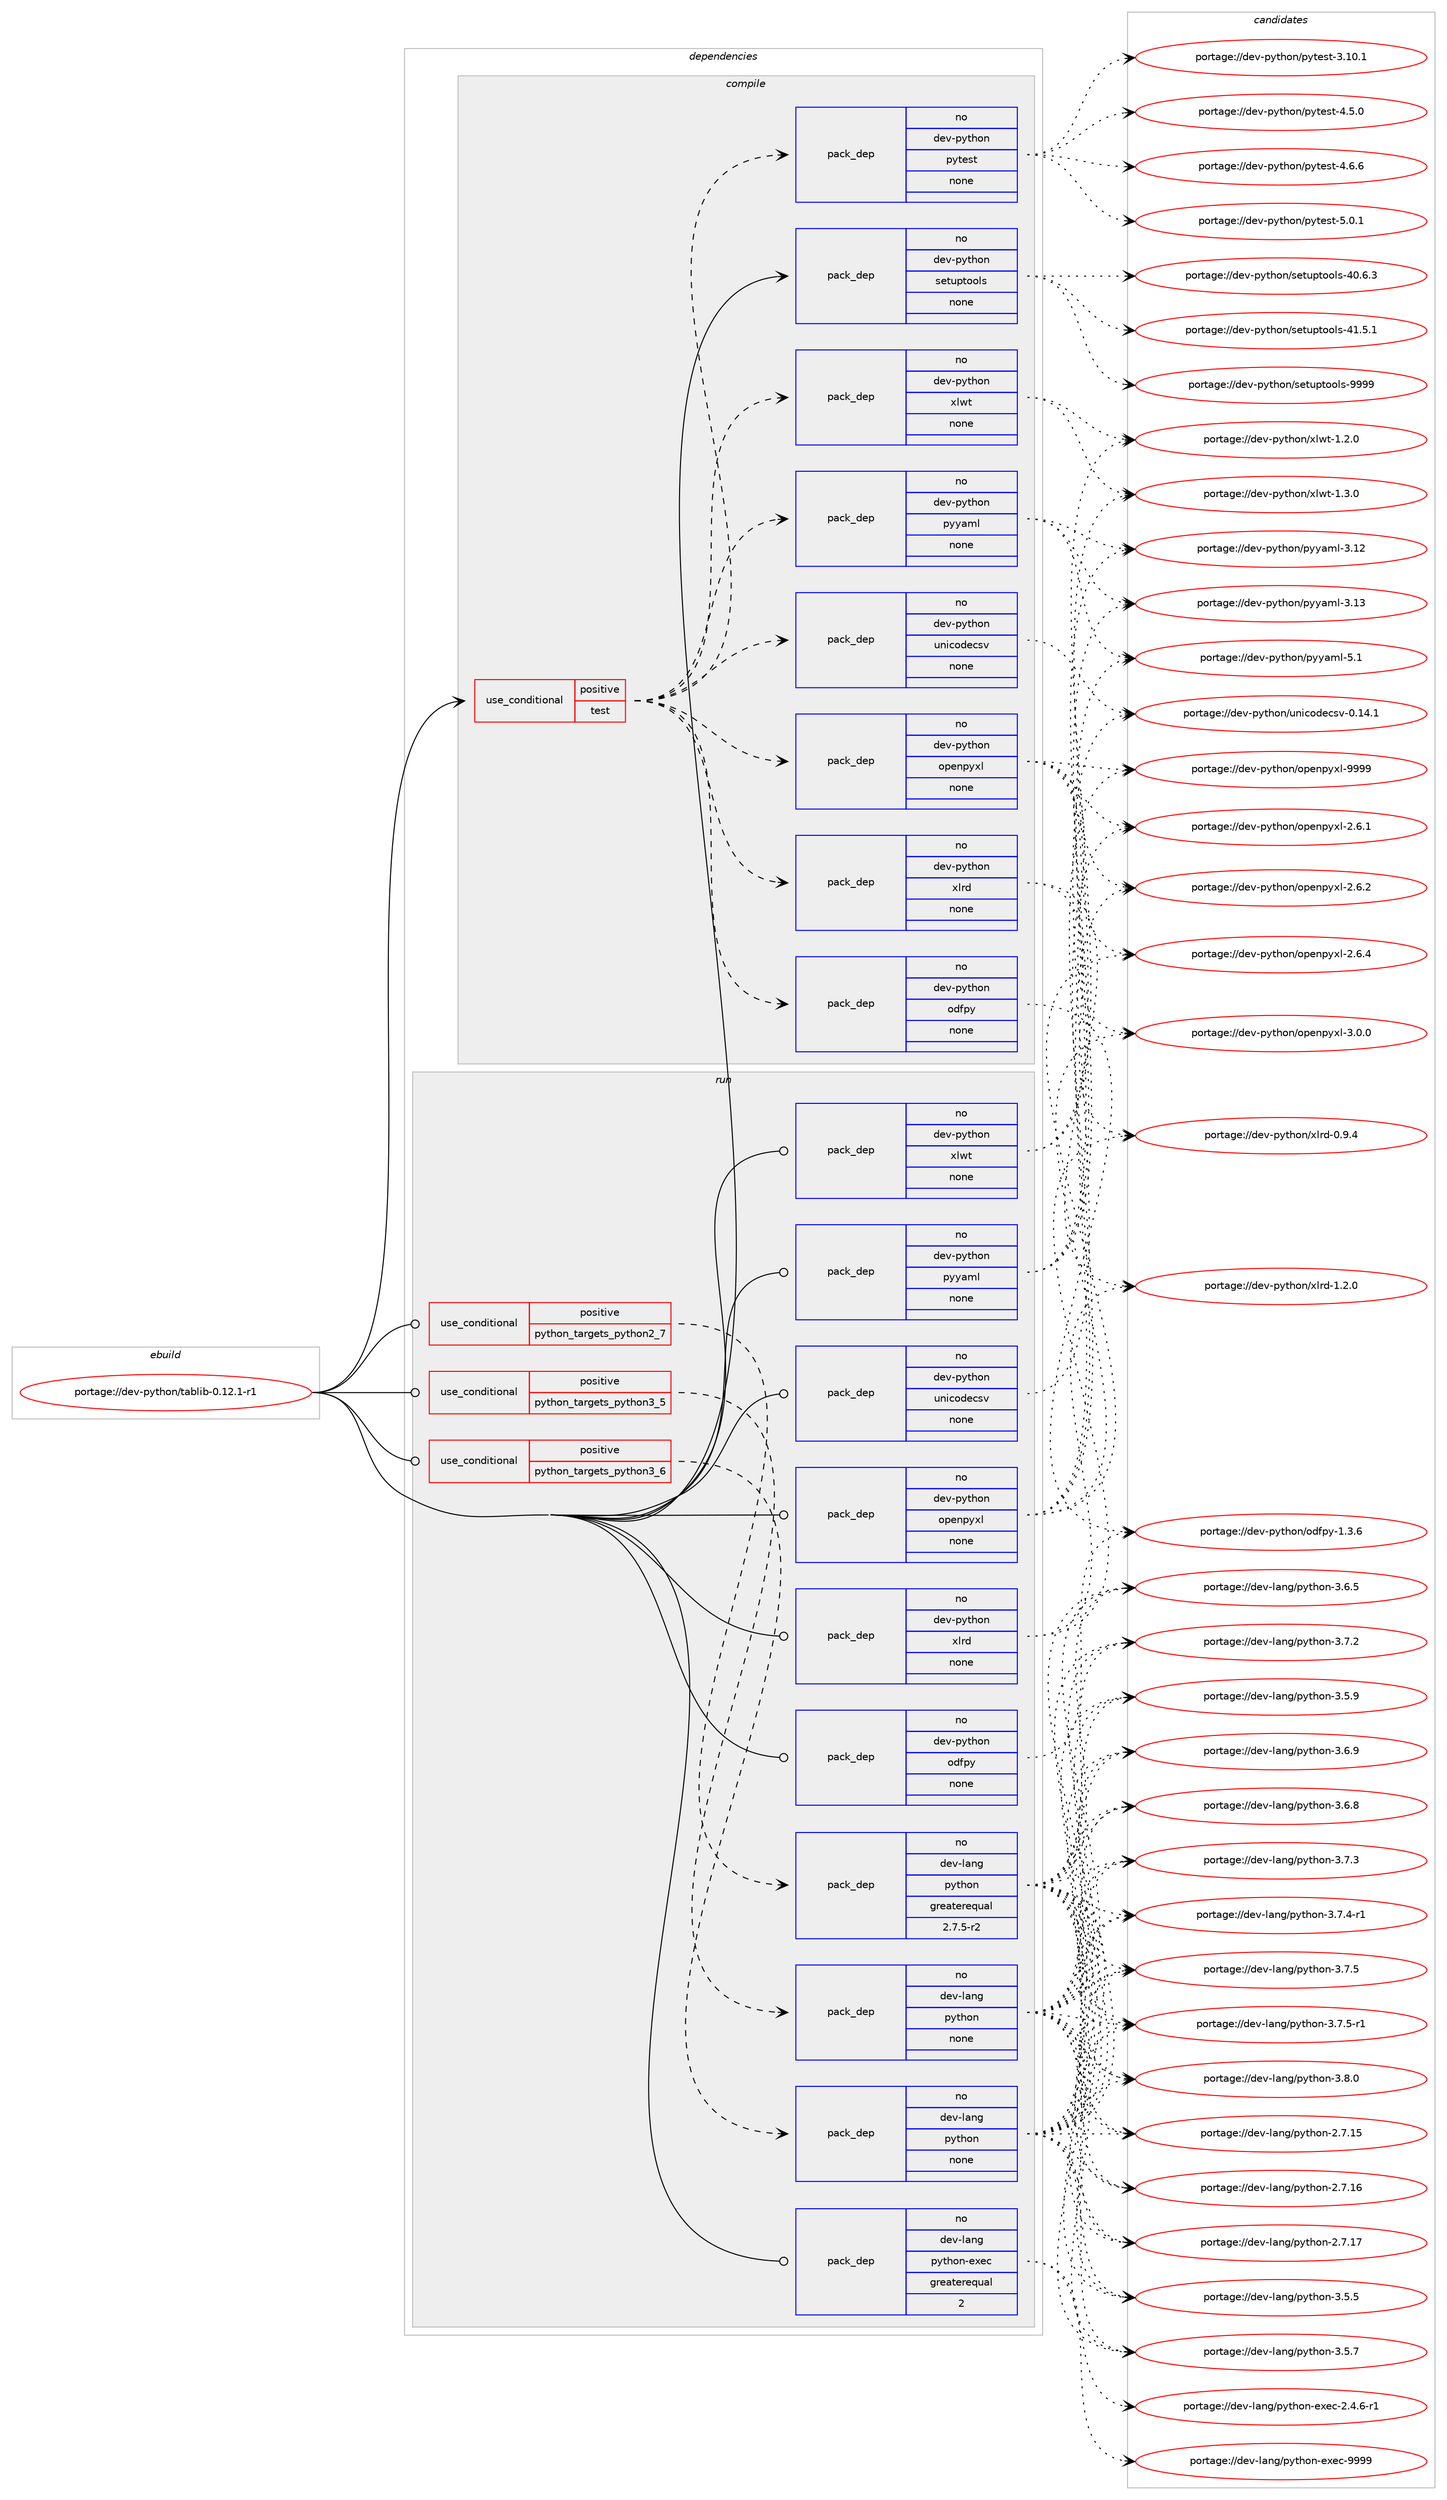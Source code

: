 digraph prolog {

# *************
# Graph options
# *************

newrank=true;
concentrate=true;
compound=true;
graph [rankdir=LR,fontname=Helvetica,fontsize=10,ranksep=1.5];#, ranksep=2.5, nodesep=0.2];
edge  [arrowhead=vee];
node  [fontname=Helvetica,fontsize=10];

# **********
# The ebuild
# **********

subgraph cluster_leftcol {
color=gray;
rank=same;
label=<<i>ebuild</i>>;
id [label="portage://dev-python/tablib-0.12.1-r1", color=red, width=4, href="../dev-python/tablib-0.12.1-r1.svg"];
}

# ****************
# The dependencies
# ****************

subgraph cluster_midcol {
color=gray;
label=<<i>dependencies</i>>;
subgraph cluster_compile {
fillcolor="#eeeeee";
style=filled;
label=<<i>compile</i>>;
subgraph cond39538 {
dependency174979 [label=<<TABLE BORDER="0" CELLBORDER="1" CELLSPACING="0" CELLPADDING="4"><TR><TD ROWSPAN="3" CELLPADDING="10">use_conditional</TD></TR><TR><TD>positive</TD></TR><TR><TD>test</TD></TR></TABLE>>, shape=none, color=red];
subgraph pack132037 {
dependency174980 [label=<<TABLE BORDER="0" CELLBORDER="1" CELLSPACING="0" CELLPADDING="4" WIDTH="220"><TR><TD ROWSPAN="6" CELLPADDING="30">pack_dep</TD></TR><TR><TD WIDTH="110">no</TD></TR><TR><TD>dev-python</TD></TR><TR><TD>odfpy</TD></TR><TR><TD>none</TD></TR><TR><TD></TD></TR></TABLE>>, shape=none, color=blue];
}
dependency174979:e -> dependency174980:w [weight=20,style="dashed",arrowhead="vee"];
subgraph pack132038 {
dependency174981 [label=<<TABLE BORDER="0" CELLBORDER="1" CELLSPACING="0" CELLPADDING="4" WIDTH="220"><TR><TD ROWSPAN="6" CELLPADDING="30">pack_dep</TD></TR><TR><TD WIDTH="110">no</TD></TR><TR><TD>dev-python</TD></TR><TR><TD>openpyxl</TD></TR><TR><TD>none</TD></TR><TR><TD></TD></TR></TABLE>>, shape=none, color=blue];
}
dependency174979:e -> dependency174981:w [weight=20,style="dashed",arrowhead="vee"];
subgraph pack132039 {
dependency174982 [label=<<TABLE BORDER="0" CELLBORDER="1" CELLSPACING="0" CELLPADDING="4" WIDTH="220"><TR><TD ROWSPAN="6" CELLPADDING="30">pack_dep</TD></TR><TR><TD WIDTH="110">no</TD></TR><TR><TD>dev-python</TD></TR><TR><TD>pyyaml</TD></TR><TR><TD>none</TD></TR><TR><TD></TD></TR></TABLE>>, shape=none, color=blue];
}
dependency174979:e -> dependency174982:w [weight=20,style="dashed",arrowhead="vee"];
subgraph pack132040 {
dependency174983 [label=<<TABLE BORDER="0" CELLBORDER="1" CELLSPACING="0" CELLPADDING="4" WIDTH="220"><TR><TD ROWSPAN="6" CELLPADDING="30">pack_dep</TD></TR><TR><TD WIDTH="110">no</TD></TR><TR><TD>dev-python</TD></TR><TR><TD>unicodecsv</TD></TR><TR><TD>none</TD></TR><TR><TD></TD></TR></TABLE>>, shape=none, color=blue];
}
dependency174979:e -> dependency174983:w [weight=20,style="dashed",arrowhead="vee"];
subgraph pack132041 {
dependency174984 [label=<<TABLE BORDER="0" CELLBORDER="1" CELLSPACING="0" CELLPADDING="4" WIDTH="220"><TR><TD ROWSPAN="6" CELLPADDING="30">pack_dep</TD></TR><TR><TD WIDTH="110">no</TD></TR><TR><TD>dev-python</TD></TR><TR><TD>xlrd</TD></TR><TR><TD>none</TD></TR><TR><TD></TD></TR></TABLE>>, shape=none, color=blue];
}
dependency174979:e -> dependency174984:w [weight=20,style="dashed",arrowhead="vee"];
subgraph pack132042 {
dependency174985 [label=<<TABLE BORDER="0" CELLBORDER="1" CELLSPACING="0" CELLPADDING="4" WIDTH="220"><TR><TD ROWSPAN="6" CELLPADDING="30">pack_dep</TD></TR><TR><TD WIDTH="110">no</TD></TR><TR><TD>dev-python</TD></TR><TR><TD>xlwt</TD></TR><TR><TD>none</TD></TR><TR><TD></TD></TR></TABLE>>, shape=none, color=blue];
}
dependency174979:e -> dependency174985:w [weight=20,style="dashed",arrowhead="vee"];
subgraph pack132043 {
dependency174986 [label=<<TABLE BORDER="0" CELLBORDER="1" CELLSPACING="0" CELLPADDING="4" WIDTH="220"><TR><TD ROWSPAN="6" CELLPADDING="30">pack_dep</TD></TR><TR><TD WIDTH="110">no</TD></TR><TR><TD>dev-python</TD></TR><TR><TD>pytest</TD></TR><TR><TD>none</TD></TR><TR><TD></TD></TR></TABLE>>, shape=none, color=blue];
}
dependency174979:e -> dependency174986:w [weight=20,style="dashed",arrowhead="vee"];
}
id:e -> dependency174979:w [weight=20,style="solid",arrowhead="vee"];
subgraph pack132044 {
dependency174987 [label=<<TABLE BORDER="0" CELLBORDER="1" CELLSPACING="0" CELLPADDING="4" WIDTH="220"><TR><TD ROWSPAN="6" CELLPADDING="30">pack_dep</TD></TR><TR><TD WIDTH="110">no</TD></TR><TR><TD>dev-python</TD></TR><TR><TD>setuptools</TD></TR><TR><TD>none</TD></TR><TR><TD></TD></TR></TABLE>>, shape=none, color=blue];
}
id:e -> dependency174987:w [weight=20,style="solid",arrowhead="vee"];
}
subgraph cluster_compileandrun {
fillcolor="#eeeeee";
style=filled;
label=<<i>compile and run</i>>;
}
subgraph cluster_run {
fillcolor="#eeeeee";
style=filled;
label=<<i>run</i>>;
subgraph cond39539 {
dependency174988 [label=<<TABLE BORDER="0" CELLBORDER="1" CELLSPACING="0" CELLPADDING="4"><TR><TD ROWSPAN="3" CELLPADDING="10">use_conditional</TD></TR><TR><TD>positive</TD></TR><TR><TD>python_targets_python2_7</TD></TR></TABLE>>, shape=none, color=red];
subgraph pack132045 {
dependency174989 [label=<<TABLE BORDER="0" CELLBORDER="1" CELLSPACING="0" CELLPADDING="4" WIDTH="220"><TR><TD ROWSPAN="6" CELLPADDING="30">pack_dep</TD></TR><TR><TD WIDTH="110">no</TD></TR><TR><TD>dev-lang</TD></TR><TR><TD>python</TD></TR><TR><TD>greaterequal</TD></TR><TR><TD>2.7.5-r2</TD></TR></TABLE>>, shape=none, color=blue];
}
dependency174988:e -> dependency174989:w [weight=20,style="dashed",arrowhead="vee"];
}
id:e -> dependency174988:w [weight=20,style="solid",arrowhead="odot"];
subgraph cond39540 {
dependency174990 [label=<<TABLE BORDER="0" CELLBORDER="1" CELLSPACING="0" CELLPADDING="4"><TR><TD ROWSPAN="3" CELLPADDING="10">use_conditional</TD></TR><TR><TD>positive</TD></TR><TR><TD>python_targets_python3_5</TD></TR></TABLE>>, shape=none, color=red];
subgraph pack132046 {
dependency174991 [label=<<TABLE BORDER="0" CELLBORDER="1" CELLSPACING="0" CELLPADDING="4" WIDTH="220"><TR><TD ROWSPAN="6" CELLPADDING="30">pack_dep</TD></TR><TR><TD WIDTH="110">no</TD></TR><TR><TD>dev-lang</TD></TR><TR><TD>python</TD></TR><TR><TD>none</TD></TR><TR><TD></TD></TR></TABLE>>, shape=none, color=blue];
}
dependency174990:e -> dependency174991:w [weight=20,style="dashed",arrowhead="vee"];
}
id:e -> dependency174990:w [weight=20,style="solid",arrowhead="odot"];
subgraph cond39541 {
dependency174992 [label=<<TABLE BORDER="0" CELLBORDER="1" CELLSPACING="0" CELLPADDING="4"><TR><TD ROWSPAN="3" CELLPADDING="10">use_conditional</TD></TR><TR><TD>positive</TD></TR><TR><TD>python_targets_python3_6</TD></TR></TABLE>>, shape=none, color=red];
subgraph pack132047 {
dependency174993 [label=<<TABLE BORDER="0" CELLBORDER="1" CELLSPACING="0" CELLPADDING="4" WIDTH="220"><TR><TD ROWSPAN="6" CELLPADDING="30">pack_dep</TD></TR><TR><TD WIDTH="110">no</TD></TR><TR><TD>dev-lang</TD></TR><TR><TD>python</TD></TR><TR><TD>none</TD></TR><TR><TD></TD></TR></TABLE>>, shape=none, color=blue];
}
dependency174992:e -> dependency174993:w [weight=20,style="dashed",arrowhead="vee"];
}
id:e -> dependency174992:w [weight=20,style="solid",arrowhead="odot"];
subgraph pack132048 {
dependency174994 [label=<<TABLE BORDER="0" CELLBORDER="1" CELLSPACING="0" CELLPADDING="4" WIDTH="220"><TR><TD ROWSPAN="6" CELLPADDING="30">pack_dep</TD></TR><TR><TD WIDTH="110">no</TD></TR><TR><TD>dev-lang</TD></TR><TR><TD>python-exec</TD></TR><TR><TD>greaterequal</TD></TR><TR><TD>2</TD></TR></TABLE>>, shape=none, color=blue];
}
id:e -> dependency174994:w [weight=20,style="solid",arrowhead="odot"];
subgraph pack132049 {
dependency174995 [label=<<TABLE BORDER="0" CELLBORDER="1" CELLSPACING="0" CELLPADDING="4" WIDTH="220"><TR><TD ROWSPAN="6" CELLPADDING="30">pack_dep</TD></TR><TR><TD WIDTH="110">no</TD></TR><TR><TD>dev-python</TD></TR><TR><TD>odfpy</TD></TR><TR><TD>none</TD></TR><TR><TD></TD></TR></TABLE>>, shape=none, color=blue];
}
id:e -> dependency174995:w [weight=20,style="solid",arrowhead="odot"];
subgraph pack132050 {
dependency174996 [label=<<TABLE BORDER="0" CELLBORDER="1" CELLSPACING="0" CELLPADDING="4" WIDTH="220"><TR><TD ROWSPAN="6" CELLPADDING="30">pack_dep</TD></TR><TR><TD WIDTH="110">no</TD></TR><TR><TD>dev-python</TD></TR><TR><TD>openpyxl</TD></TR><TR><TD>none</TD></TR><TR><TD></TD></TR></TABLE>>, shape=none, color=blue];
}
id:e -> dependency174996:w [weight=20,style="solid",arrowhead="odot"];
subgraph pack132051 {
dependency174997 [label=<<TABLE BORDER="0" CELLBORDER="1" CELLSPACING="0" CELLPADDING="4" WIDTH="220"><TR><TD ROWSPAN="6" CELLPADDING="30">pack_dep</TD></TR><TR><TD WIDTH="110">no</TD></TR><TR><TD>dev-python</TD></TR><TR><TD>pyyaml</TD></TR><TR><TD>none</TD></TR><TR><TD></TD></TR></TABLE>>, shape=none, color=blue];
}
id:e -> dependency174997:w [weight=20,style="solid",arrowhead="odot"];
subgraph pack132052 {
dependency174998 [label=<<TABLE BORDER="0" CELLBORDER="1" CELLSPACING="0" CELLPADDING="4" WIDTH="220"><TR><TD ROWSPAN="6" CELLPADDING="30">pack_dep</TD></TR><TR><TD WIDTH="110">no</TD></TR><TR><TD>dev-python</TD></TR><TR><TD>unicodecsv</TD></TR><TR><TD>none</TD></TR><TR><TD></TD></TR></TABLE>>, shape=none, color=blue];
}
id:e -> dependency174998:w [weight=20,style="solid",arrowhead="odot"];
subgraph pack132053 {
dependency174999 [label=<<TABLE BORDER="0" CELLBORDER="1" CELLSPACING="0" CELLPADDING="4" WIDTH="220"><TR><TD ROWSPAN="6" CELLPADDING="30">pack_dep</TD></TR><TR><TD WIDTH="110">no</TD></TR><TR><TD>dev-python</TD></TR><TR><TD>xlrd</TD></TR><TR><TD>none</TD></TR><TR><TD></TD></TR></TABLE>>, shape=none, color=blue];
}
id:e -> dependency174999:w [weight=20,style="solid",arrowhead="odot"];
subgraph pack132054 {
dependency175000 [label=<<TABLE BORDER="0" CELLBORDER="1" CELLSPACING="0" CELLPADDING="4" WIDTH="220"><TR><TD ROWSPAN="6" CELLPADDING="30">pack_dep</TD></TR><TR><TD WIDTH="110">no</TD></TR><TR><TD>dev-python</TD></TR><TR><TD>xlwt</TD></TR><TR><TD>none</TD></TR><TR><TD></TD></TR></TABLE>>, shape=none, color=blue];
}
id:e -> dependency175000:w [weight=20,style="solid",arrowhead="odot"];
}
}

# **************
# The candidates
# **************

subgraph cluster_choices {
rank=same;
color=gray;
label=<<i>candidates</i>>;

subgraph choice132037 {
color=black;
nodesep=1;
choiceportage1001011184511212111610411111047111100102112121454946514654 [label="portage://dev-python/odfpy-1.3.6", color=red, width=4,href="../dev-python/odfpy-1.3.6.svg"];
dependency174980:e -> choiceportage1001011184511212111610411111047111100102112121454946514654:w [style=dotted,weight="100"];
}
subgraph choice132038 {
color=black;
nodesep=1;
choiceportage1001011184511212111610411111047111112101110112121120108455046544649 [label="portage://dev-python/openpyxl-2.6.1", color=red, width=4,href="../dev-python/openpyxl-2.6.1.svg"];
choiceportage1001011184511212111610411111047111112101110112121120108455046544650 [label="portage://dev-python/openpyxl-2.6.2", color=red, width=4,href="../dev-python/openpyxl-2.6.2.svg"];
choiceportage1001011184511212111610411111047111112101110112121120108455046544652 [label="portage://dev-python/openpyxl-2.6.4", color=red, width=4,href="../dev-python/openpyxl-2.6.4.svg"];
choiceportage1001011184511212111610411111047111112101110112121120108455146484648 [label="portage://dev-python/openpyxl-3.0.0", color=red, width=4,href="../dev-python/openpyxl-3.0.0.svg"];
choiceportage10010111845112121116104111110471111121011101121211201084557575757 [label="portage://dev-python/openpyxl-9999", color=red, width=4,href="../dev-python/openpyxl-9999.svg"];
dependency174981:e -> choiceportage1001011184511212111610411111047111112101110112121120108455046544649:w [style=dotted,weight="100"];
dependency174981:e -> choiceportage1001011184511212111610411111047111112101110112121120108455046544650:w [style=dotted,weight="100"];
dependency174981:e -> choiceportage1001011184511212111610411111047111112101110112121120108455046544652:w [style=dotted,weight="100"];
dependency174981:e -> choiceportage1001011184511212111610411111047111112101110112121120108455146484648:w [style=dotted,weight="100"];
dependency174981:e -> choiceportage10010111845112121116104111110471111121011101121211201084557575757:w [style=dotted,weight="100"];
}
subgraph choice132039 {
color=black;
nodesep=1;
choiceportage1001011184511212111610411111047112121121971091084551464950 [label="portage://dev-python/pyyaml-3.12", color=red, width=4,href="../dev-python/pyyaml-3.12.svg"];
choiceportage1001011184511212111610411111047112121121971091084551464951 [label="portage://dev-python/pyyaml-3.13", color=red, width=4,href="../dev-python/pyyaml-3.13.svg"];
choiceportage10010111845112121116104111110471121211219710910845534649 [label="portage://dev-python/pyyaml-5.1", color=red, width=4,href="../dev-python/pyyaml-5.1.svg"];
dependency174982:e -> choiceportage1001011184511212111610411111047112121121971091084551464950:w [style=dotted,weight="100"];
dependency174982:e -> choiceportage1001011184511212111610411111047112121121971091084551464951:w [style=dotted,weight="100"];
dependency174982:e -> choiceportage10010111845112121116104111110471121211219710910845534649:w [style=dotted,weight="100"];
}
subgraph choice132040 {
color=black;
nodesep=1;
choiceportage1001011184511212111610411111047117110105991111001019911511845484649524649 [label="portage://dev-python/unicodecsv-0.14.1", color=red, width=4,href="../dev-python/unicodecsv-0.14.1.svg"];
dependency174983:e -> choiceportage1001011184511212111610411111047117110105991111001019911511845484649524649:w [style=dotted,weight="100"];
}
subgraph choice132041 {
color=black;
nodesep=1;
choiceportage1001011184511212111610411111047120108114100454846574652 [label="portage://dev-python/xlrd-0.9.4", color=red, width=4,href="../dev-python/xlrd-0.9.4.svg"];
choiceportage1001011184511212111610411111047120108114100454946504648 [label="portage://dev-python/xlrd-1.2.0", color=red, width=4,href="../dev-python/xlrd-1.2.0.svg"];
dependency174984:e -> choiceportage1001011184511212111610411111047120108114100454846574652:w [style=dotted,weight="100"];
dependency174984:e -> choiceportage1001011184511212111610411111047120108114100454946504648:w [style=dotted,weight="100"];
}
subgraph choice132042 {
color=black;
nodesep=1;
choiceportage1001011184511212111610411111047120108119116454946504648 [label="portage://dev-python/xlwt-1.2.0", color=red, width=4,href="../dev-python/xlwt-1.2.0.svg"];
choiceportage1001011184511212111610411111047120108119116454946514648 [label="portage://dev-python/xlwt-1.3.0", color=red, width=4,href="../dev-python/xlwt-1.3.0.svg"];
dependency174985:e -> choiceportage1001011184511212111610411111047120108119116454946504648:w [style=dotted,weight="100"];
dependency174985:e -> choiceportage1001011184511212111610411111047120108119116454946514648:w [style=dotted,weight="100"];
}
subgraph choice132043 {
color=black;
nodesep=1;
choiceportage100101118451121211161041111104711212111610111511645514649484649 [label="portage://dev-python/pytest-3.10.1", color=red, width=4,href="../dev-python/pytest-3.10.1.svg"];
choiceportage1001011184511212111610411111047112121116101115116455246534648 [label="portage://dev-python/pytest-4.5.0", color=red, width=4,href="../dev-python/pytest-4.5.0.svg"];
choiceportage1001011184511212111610411111047112121116101115116455246544654 [label="portage://dev-python/pytest-4.6.6", color=red, width=4,href="../dev-python/pytest-4.6.6.svg"];
choiceportage1001011184511212111610411111047112121116101115116455346484649 [label="portage://dev-python/pytest-5.0.1", color=red, width=4,href="../dev-python/pytest-5.0.1.svg"];
dependency174986:e -> choiceportage100101118451121211161041111104711212111610111511645514649484649:w [style=dotted,weight="100"];
dependency174986:e -> choiceportage1001011184511212111610411111047112121116101115116455246534648:w [style=dotted,weight="100"];
dependency174986:e -> choiceportage1001011184511212111610411111047112121116101115116455246544654:w [style=dotted,weight="100"];
dependency174986:e -> choiceportage1001011184511212111610411111047112121116101115116455346484649:w [style=dotted,weight="100"];
}
subgraph choice132044 {
color=black;
nodesep=1;
choiceportage100101118451121211161041111104711510111611711211611111110811545524846544651 [label="portage://dev-python/setuptools-40.6.3", color=red, width=4,href="../dev-python/setuptools-40.6.3.svg"];
choiceportage100101118451121211161041111104711510111611711211611111110811545524946534649 [label="portage://dev-python/setuptools-41.5.1", color=red, width=4,href="../dev-python/setuptools-41.5.1.svg"];
choiceportage10010111845112121116104111110471151011161171121161111111081154557575757 [label="portage://dev-python/setuptools-9999", color=red, width=4,href="../dev-python/setuptools-9999.svg"];
dependency174987:e -> choiceportage100101118451121211161041111104711510111611711211611111110811545524846544651:w [style=dotted,weight="100"];
dependency174987:e -> choiceportage100101118451121211161041111104711510111611711211611111110811545524946534649:w [style=dotted,weight="100"];
dependency174987:e -> choiceportage10010111845112121116104111110471151011161171121161111111081154557575757:w [style=dotted,weight="100"];
}
subgraph choice132045 {
color=black;
nodesep=1;
choiceportage10010111845108971101034711212111610411111045504655464953 [label="portage://dev-lang/python-2.7.15", color=red, width=4,href="../dev-lang/python-2.7.15.svg"];
choiceportage10010111845108971101034711212111610411111045504655464954 [label="portage://dev-lang/python-2.7.16", color=red, width=4,href="../dev-lang/python-2.7.16.svg"];
choiceportage10010111845108971101034711212111610411111045504655464955 [label="portage://dev-lang/python-2.7.17", color=red, width=4,href="../dev-lang/python-2.7.17.svg"];
choiceportage100101118451089711010347112121116104111110455146534653 [label="portage://dev-lang/python-3.5.5", color=red, width=4,href="../dev-lang/python-3.5.5.svg"];
choiceportage100101118451089711010347112121116104111110455146534655 [label="portage://dev-lang/python-3.5.7", color=red, width=4,href="../dev-lang/python-3.5.7.svg"];
choiceportage100101118451089711010347112121116104111110455146534657 [label="portage://dev-lang/python-3.5.9", color=red, width=4,href="../dev-lang/python-3.5.9.svg"];
choiceportage100101118451089711010347112121116104111110455146544653 [label="portage://dev-lang/python-3.6.5", color=red, width=4,href="../dev-lang/python-3.6.5.svg"];
choiceportage100101118451089711010347112121116104111110455146544656 [label="portage://dev-lang/python-3.6.8", color=red, width=4,href="../dev-lang/python-3.6.8.svg"];
choiceportage100101118451089711010347112121116104111110455146544657 [label="portage://dev-lang/python-3.6.9", color=red, width=4,href="../dev-lang/python-3.6.9.svg"];
choiceportage100101118451089711010347112121116104111110455146554650 [label="portage://dev-lang/python-3.7.2", color=red, width=4,href="../dev-lang/python-3.7.2.svg"];
choiceportage100101118451089711010347112121116104111110455146554651 [label="portage://dev-lang/python-3.7.3", color=red, width=4,href="../dev-lang/python-3.7.3.svg"];
choiceportage1001011184510897110103471121211161041111104551465546524511449 [label="portage://dev-lang/python-3.7.4-r1", color=red, width=4,href="../dev-lang/python-3.7.4-r1.svg"];
choiceportage100101118451089711010347112121116104111110455146554653 [label="portage://dev-lang/python-3.7.5", color=red, width=4,href="../dev-lang/python-3.7.5.svg"];
choiceportage1001011184510897110103471121211161041111104551465546534511449 [label="portage://dev-lang/python-3.7.5-r1", color=red, width=4,href="../dev-lang/python-3.7.5-r1.svg"];
choiceportage100101118451089711010347112121116104111110455146564648 [label="portage://dev-lang/python-3.8.0", color=red, width=4,href="../dev-lang/python-3.8.0.svg"];
dependency174989:e -> choiceportage10010111845108971101034711212111610411111045504655464953:w [style=dotted,weight="100"];
dependency174989:e -> choiceportage10010111845108971101034711212111610411111045504655464954:w [style=dotted,weight="100"];
dependency174989:e -> choiceportage10010111845108971101034711212111610411111045504655464955:w [style=dotted,weight="100"];
dependency174989:e -> choiceportage100101118451089711010347112121116104111110455146534653:w [style=dotted,weight="100"];
dependency174989:e -> choiceportage100101118451089711010347112121116104111110455146534655:w [style=dotted,weight="100"];
dependency174989:e -> choiceportage100101118451089711010347112121116104111110455146534657:w [style=dotted,weight="100"];
dependency174989:e -> choiceportage100101118451089711010347112121116104111110455146544653:w [style=dotted,weight="100"];
dependency174989:e -> choiceportage100101118451089711010347112121116104111110455146544656:w [style=dotted,weight="100"];
dependency174989:e -> choiceportage100101118451089711010347112121116104111110455146544657:w [style=dotted,weight="100"];
dependency174989:e -> choiceportage100101118451089711010347112121116104111110455146554650:w [style=dotted,weight="100"];
dependency174989:e -> choiceportage100101118451089711010347112121116104111110455146554651:w [style=dotted,weight="100"];
dependency174989:e -> choiceportage1001011184510897110103471121211161041111104551465546524511449:w [style=dotted,weight="100"];
dependency174989:e -> choiceportage100101118451089711010347112121116104111110455146554653:w [style=dotted,weight="100"];
dependency174989:e -> choiceportage1001011184510897110103471121211161041111104551465546534511449:w [style=dotted,weight="100"];
dependency174989:e -> choiceportage100101118451089711010347112121116104111110455146564648:w [style=dotted,weight="100"];
}
subgraph choice132046 {
color=black;
nodesep=1;
choiceportage10010111845108971101034711212111610411111045504655464953 [label="portage://dev-lang/python-2.7.15", color=red, width=4,href="../dev-lang/python-2.7.15.svg"];
choiceportage10010111845108971101034711212111610411111045504655464954 [label="portage://dev-lang/python-2.7.16", color=red, width=4,href="../dev-lang/python-2.7.16.svg"];
choiceportage10010111845108971101034711212111610411111045504655464955 [label="portage://dev-lang/python-2.7.17", color=red, width=4,href="../dev-lang/python-2.7.17.svg"];
choiceportage100101118451089711010347112121116104111110455146534653 [label="portage://dev-lang/python-3.5.5", color=red, width=4,href="../dev-lang/python-3.5.5.svg"];
choiceportage100101118451089711010347112121116104111110455146534655 [label="portage://dev-lang/python-3.5.7", color=red, width=4,href="../dev-lang/python-3.5.7.svg"];
choiceportage100101118451089711010347112121116104111110455146534657 [label="portage://dev-lang/python-3.5.9", color=red, width=4,href="../dev-lang/python-3.5.9.svg"];
choiceportage100101118451089711010347112121116104111110455146544653 [label="portage://dev-lang/python-3.6.5", color=red, width=4,href="../dev-lang/python-3.6.5.svg"];
choiceportage100101118451089711010347112121116104111110455146544656 [label="portage://dev-lang/python-3.6.8", color=red, width=4,href="../dev-lang/python-3.6.8.svg"];
choiceportage100101118451089711010347112121116104111110455146544657 [label="portage://dev-lang/python-3.6.9", color=red, width=4,href="../dev-lang/python-3.6.9.svg"];
choiceportage100101118451089711010347112121116104111110455146554650 [label="portage://dev-lang/python-3.7.2", color=red, width=4,href="../dev-lang/python-3.7.2.svg"];
choiceportage100101118451089711010347112121116104111110455146554651 [label="portage://dev-lang/python-3.7.3", color=red, width=4,href="../dev-lang/python-3.7.3.svg"];
choiceportage1001011184510897110103471121211161041111104551465546524511449 [label="portage://dev-lang/python-3.7.4-r1", color=red, width=4,href="../dev-lang/python-3.7.4-r1.svg"];
choiceportage100101118451089711010347112121116104111110455146554653 [label="portage://dev-lang/python-3.7.5", color=red, width=4,href="../dev-lang/python-3.7.5.svg"];
choiceportage1001011184510897110103471121211161041111104551465546534511449 [label="portage://dev-lang/python-3.7.5-r1", color=red, width=4,href="../dev-lang/python-3.7.5-r1.svg"];
choiceportage100101118451089711010347112121116104111110455146564648 [label="portage://dev-lang/python-3.8.0", color=red, width=4,href="../dev-lang/python-3.8.0.svg"];
dependency174991:e -> choiceportage10010111845108971101034711212111610411111045504655464953:w [style=dotted,weight="100"];
dependency174991:e -> choiceportage10010111845108971101034711212111610411111045504655464954:w [style=dotted,weight="100"];
dependency174991:e -> choiceportage10010111845108971101034711212111610411111045504655464955:w [style=dotted,weight="100"];
dependency174991:e -> choiceportage100101118451089711010347112121116104111110455146534653:w [style=dotted,weight="100"];
dependency174991:e -> choiceportage100101118451089711010347112121116104111110455146534655:w [style=dotted,weight="100"];
dependency174991:e -> choiceportage100101118451089711010347112121116104111110455146534657:w [style=dotted,weight="100"];
dependency174991:e -> choiceportage100101118451089711010347112121116104111110455146544653:w [style=dotted,weight="100"];
dependency174991:e -> choiceportage100101118451089711010347112121116104111110455146544656:w [style=dotted,weight="100"];
dependency174991:e -> choiceportage100101118451089711010347112121116104111110455146544657:w [style=dotted,weight="100"];
dependency174991:e -> choiceportage100101118451089711010347112121116104111110455146554650:w [style=dotted,weight="100"];
dependency174991:e -> choiceportage100101118451089711010347112121116104111110455146554651:w [style=dotted,weight="100"];
dependency174991:e -> choiceportage1001011184510897110103471121211161041111104551465546524511449:w [style=dotted,weight="100"];
dependency174991:e -> choiceportage100101118451089711010347112121116104111110455146554653:w [style=dotted,weight="100"];
dependency174991:e -> choiceportage1001011184510897110103471121211161041111104551465546534511449:w [style=dotted,weight="100"];
dependency174991:e -> choiceportage100101118451089711010347112121116104111110455146564648:w [style=dotted,weight="100"];
}
subgraph choice132047 {
color=black;
nodesep=1;
choiceportage10010111845108971101034711212111610411111045504655464953 [label="portage://dev-lang/python-2.7.15", color=red, width=4,href="../dev-lang/python-2.7.15.svg"];
choiceportage10010111845108971101034711212111610411111045504655464954 [label="portage://dev-lang/python-2.7.16", color=red, width=4,href="../dev-lang/python-2.7.16.svg"];
choiceportage10010111845108971101034711212111610411111045504655464955 [label="portage://dev-lang/python-2.7.17", color=red, width=4,href="../dev-lang/python-2.7.17.svg"];
choiceportage100101118451089711010347112121116104111110455146534653 [label="portage://dev-lang/python-3.5.5", color=red, width=4,href="../dev-lang/python-3.5.5.svg"];
choiceportage100101118451089711010347112121116104111110455146534655 [label="portage://dev-lang/python-3.5.7", color=red, width=4,href="../dev-lang/python-3.5.7.svg"];
choiceportage100101118451089711010347112121116104111110455146534657 [label="portage://dev-lang/python-3.5.9", color=red, width=4,href="../dev-lang/python-3.5.9.svg"];
choiceportage100101118451089711010347112121116104111110455146544653 [label="portage://dev-lang/python-3.6.5", color=red, width=4,href="../dev-lang/python-3.6.5.svg"];
choiceportage100101118451089711010347112121116104111110455146544656 [label="portage://dev-lang/python-3.6.8", color=red, width=4,href="../dev-lang/python-3.6.8.svg"];
choiceportage100101118451089711010347112121116104111110455146544657 [label="portage://dev-lang/python-3.6.9", color=red, width=4,href="../dev-lang/python-3.6.9.svg"];
choiceportage100101118451089711010347112121116104111110455146554650 [label="portage://dev-lang/python-3.7.2", color=red, width=4,href="../dev-lang/python-3.7.2.svg"];
choiceportage100101118451089711010347112121116104111110455146554651 [label="portage://dev-lang/python-3.7.3", color=red, width=4,href="../dev-lang/python-3.7.3.svg"];
choiceportage1001011184510897110103471121211161041111104551465546524511449 [label="portage://dev-lang/python-3.7.4-r1", color=red, width=4,href="../dev-lang/python-3.7.4-r1.svg"];
choiceportage100101118451089711010347112121116104111110455146554653 [label="portage://dev-lang/python-3.7.5", color=red, width=4,href="../dev-lang/python-3.7.5.svg"];
choiceportage1001011184510897110103471121211161041111104551465546534511449 [label="portage://dev-lang/python-3.7.5-r1", color=red, width=4,href="../dev-lang/python-3.7.5-r1.svg"];
choiceportage100101118451089711010347112121116104111110455146564648 [label="portage://dev-lang/python-3.8.0", color=red, width=4,href="../dev-lang/python-3.8.0.svg"];
dependency174993:e -> choiceportage10010111845108971101034711212111610411111045504655464953:w [style=dotted,weight="100"];
dependency174993:e -> choiceportage10010111845108971101034711212111610411111045504655464954:w [style=dotted,weight="100"];
dependency174993:e -> choiceportage10010111845108971101034711212111610411111045504655464955:w [style=dotted,weight="100"];
dependency174993:e -> choiceportage100101118451089711010347112121116104111110455146534653:w [style=dotted,weight="100"];
dependency174993:e -> choiceportage100101118451089711010347112121116104111110455146534655:w [style=dotted,weight="100"];
dependency174993:e -> choiceportage100101118451089711010347112121116104111110455146534657:w [style=dotted,weight="100"];
dependency174993:e -> choiceportage100101118451089711010347112121116104111110455146544653:w [style=dotted,weight="100"];
dependency174993:e -> choiceportage100101118451089711010347112121116104111110455146544656:w [style=dotted,weight="100"];
dependency174993:e -> choiceportage100101118451089711010347112121116104111110455146544657:w [style=dotted,weight="100"];
dependency174993:e -> choiceportage100101118451089711010347112121116104111110455146554650:w [style=dotted,weight="100"];
dependency174993:e -> choiceportage100101118451089711010347112121116104111110455146554651:w [style=dotted,weight="100"];
dependency174993:e -> choiceportage1001011184510897110103471121211161041111104551465546524511449:w [style=dotted,weight="100"];
dependency174993:e -> choiceportage100101118451089711010347112121116104111110455146554653:w [style=dotted,weight="100"];
dependency174993:e -> choiceportage1001011184510897110103471121211161041111104551465546534511449:w [style=dotted,weight="100"];
dependency174993:e -> choiceportage100101118451089711010347112121116104111110455146564648:w [style=dotted,weight="100"];
}
subgraph choice132048 {
color=black;
nodesep=1;
choiceportage10010111845108971101034711212111610411111045101120101994550465246544511449 [label="portage://dev-lang/python-exec-2.4.6-r1", color=red, width=4,href="../dev-lang/python-exec-2.4.6-r1.svg"];
choiceportage10010111845108971101034711212111610411111045101120101994557575757 [label="portage://dev-lang/python-exec-9999", color=red, width=4,href="../dev-lang/python-exec-9999.svg"];
dependency174994:e -> choiceportage10010111845108971101034711212111610411111045101120101994550465246544511449:w [style=dotted,weight="100"];
dependency174994:e -> choiceportage10010111845108971101034711212111610411111045101120101994557575757:w [style=dotted,weight="100"];
}
subgraph choice132049 {
color=black;
nodesep=1;
choiceportage1001011184511212111610411111047111100102112121454946514654 [label="portage://dev-python/odfpy-1.3.6", color=red, width=4,href="../dev-python/odfpy-1.3.6.svg"];
dependency174995:e -> choiceportage1001011184511212111610411111047111100102112121454946514654:w [style=dotted,weight="100"];
}
subgraph choice132050 {
color=black;
nodesep=1;
choiceportage1001011184511212111610411111047111112101110112121120108455046544649 [label="portage://dev-python/openpyxl-2.6.1", color=red, width=4,href="../dev-python/openpyxl-2.6.1.svg"];
choiceportage1001011184511212111610411111047111112101110112121120108455046544650 [label="portage://dev-python/openpyxl-2.6.2", color=red, width=4,href="../dev-python/openpyxl-2.6.2.svg"];
choiceportage1001011184511212111610411111047111112101110112121120108455046544652 [label="portage://dev-python/openpyxl-2.6.4", color=red, width=4,href="../dev-python/openpyxl-2.6.4.svg"];
choiceportage1001011184511212111610411111047111112101110112121120108455146484648 [label="portage://dev-python/openpyxl-3.0.0", color=red, width=4,href="../dev-python/openpyxl-3.0.0.svg"];
choiceportage10010111845112121116104111110471111121011101121211201084557575757 [label="portage://dev-python/openpyxl-9999", color=red, width=4,href="../dev-python/openpyxl-9999.svg"];
dependency174996:e -> choiceportage1001011184511212111610411111047111112101110112121120108455046544649:w [style=dotted,weight="100"];
dependency174996:e -> choiceportage1001011184511212111610411111047111112101110112121120108455046544650:w [style=dotted,weight="100"];
dependency174996:e -> choiceportage1001011184511212111610411111047111112101110112121120108455046544652:w [style=dotted,weight="100"];
dependency174996:e -> choiceportage1001011184511212111610411111047111112101110112121120108455146484648:w [style=dotted,weight="100"];
dependency174996:e -> choiceportage10010111845112121116104111110471111121011101121211201084557575757:w [style=dotted,weight="100"];
}
subgraph choice132051 {
color=black;
nodesep=1;
choiceportage1001011184511212111610411111047112121121971091084551464950 [label="portage://dev-python/pyyaml-3.12", color=red, width=4,href="../dev-python/pyyaml-3.12.svg"];
choiceportage1001011184511212111610411111047112121121971091084551464951 [label="portage://dev-python/pyyaml-3.13", color=red, width=4,href="../dev-python/pyyaml-3.13.svg"];
choiceportage10010111845112121116104111110471121211219710910845534649 [label="portage://dev-python/pyyaml-5.1", color=red, width=4,href="../dev-python/pyyaml-5.1.svg"];
dependency174997:e -> choiceportage1001011184511212111610411111047112121121971091084551464950:w [style=dotted,weight="100"];
dependency174997:e -> choiceportage1001011184511212111610411111047112121121971091084551464951:w [style=dotted,weight="100"];
dependency174997:e -> choiceportage10010111845112121116104111110471121211219710910845534649:w [style=dotted,weight="100"];
}
subgraph choice132052 {
color=black;
nodesep=1;
choiceportage1001011184511212111610411111047117110105991111001019911511845484649524649 [label="portage://dev-python/unicodecsv-0.14.1", color=red, width=4,href="../dev-python/unicodecsv-0.14.1.svg"];
dependency174998:e -> choiceportage1001011184511212111610411111047117110105991111001019911511845484649524649:w [style=dotted,weight="100"];
}
subgraph choice132053 {
color=black;
nodesep=1;
choiceportage1001011184511212111610411111047120108114100454846574652 [label="portage://dev-python/xlrd-0.9.4", color=red, width=4,href="../dev-python/xlrd-0.9.4.svg"];
choiceportage1001011184511212111610411111047120108114100454946504648 [label="portage://dev-python/xlrd-1.2.0", color=red, width=4,href="../dev-python/xlrd-1.2.0.svg"];
dependency174999:e -> choiceportage1001011184511212111610411111047120108114100454846574652:w [style=dotted,weight="100"];
dependency174999:e -> choiceportage1001011184511212111610411111047120108114100454946504648:w [style=dotted,weight="100"];
}
subgraph choice132054 {
color=black;
nodesep=1;
choiceportage1001011184511212111610411111047120108119116454946504648 [label="portage://dev-python/xlwt-1.2.0", color=red, width=4,href="../dev-python/xlwt-1.2.0.svg"];
choiceportage1001011184511212111610411111047120108119116454946514648 [label="portage://dev-python/xlwt-1.3.0", color=red, width=4,href="../dev-python/xlwt-1.3.0.svg"];
dependency175000:e -> choiceportage1001011184511212111610411111047120108119116454946504648:w [style=dotted,weight="100"];
dependency175000:e -> choiceportage1001011184511212111610411111047120108119116454946514648:w [style=dotted,weight="100"];
}
}

}
